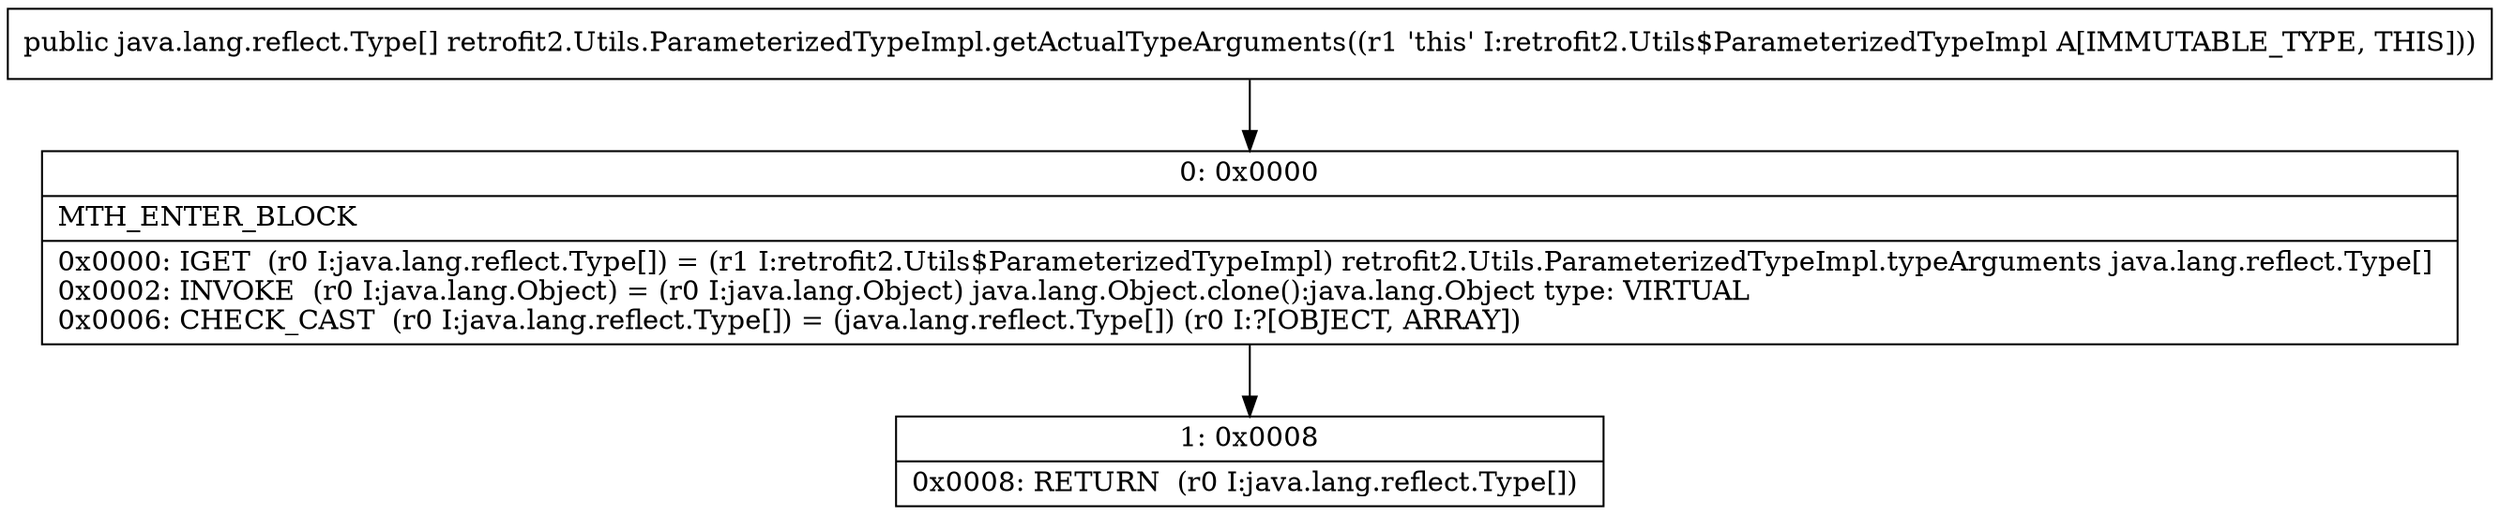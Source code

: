 digraph "CFG forretrofit2.Utils.ParameterizedTypeImpl.getActualTypeArguments()[Ljava\/lang\/reflect\/Type;" {
Node_0 [shape=record,label="{0\:\ 0x0000|MTH_ENTER_BLOCK\l|0x0000: IGET  (r0 I:java.lang.reflect.Type[]) = (r1 I:retrofit2.Utils$ParameterizedTypeImpl) retrofit2.Utils.ParameterizedTypeImpl.typeArguments java.lang.reflect.Type[] \l0x0002: INVOKE  (r0 I:java.lang.Object) = (r0 I:java.lang.Object) java.lang.Object.clone():java.lang.Object type: VIRTUAL \l0x0006: CHECK_CAST  (r0 I:java.lang.reflect.Type[]) = (java.lang.reflect.Type[]) (r0 I:?[OBJECT, ARRAY]) \l}"];
Node_1 [shape=record,label="{1\:\ 0x0008|0x0008: RETURN  (r0 I:java.lang.reflect.Type[]) \l}"];
MethodNode[shape=record,label="{public java.lang.reflect.Type[] retrofit2.Utils.ParameterizedTypeImpl.getActualTypeArguments((r1 'this' I:retrofit2.Utils$ParameterizedTypeImpl A[IMMUTABLE_TYPE, THIS])) }"];
MethodNode -> Node_0;
Node_0 -> Node_1;
}

